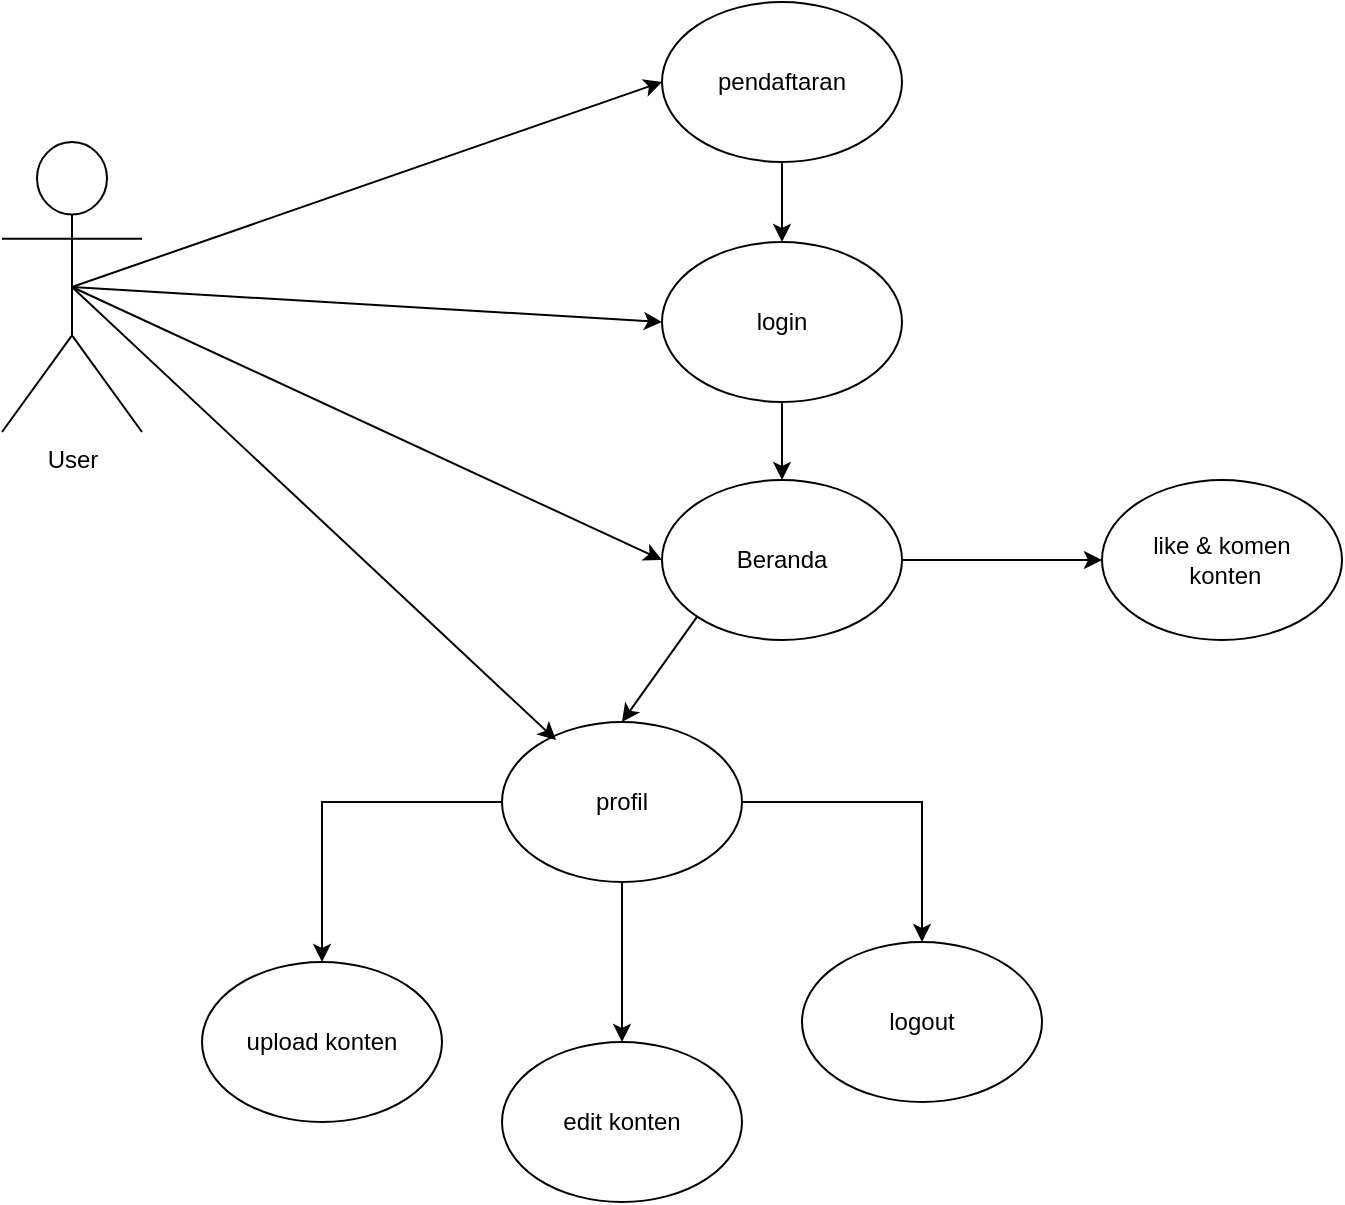 <mxfile version="24.8.3">
  <diagram name="Page-1" id="2_tJVQXwq3GTbwz6MRom">
    <mxGraphModel dx="872" dy="515" grid="1" gridSize="10" guides="1" tooltips="1" connect="1" arrows="1" fold="1" page="1" pageScale="1" pageWidth="850" pageHeight="1100" math="0" shadow="0">
      <root>
        <mxCell id="0" />
        <mxCell id="1" parent="0" />
        <mxCell id="jKlAn6BtMbB2ytrz09Xb-23" style="edgeStyle=orthogonalEdgeStyle;rounded=0;orthogonalLoop=1;jettySize=auto;html=1;exitX=0.5;exitY=1;exitDx=0;exitDy=0;entryX=0.5;entryY=0;entryDx=0;entryDy=0;" edge="1" parent="1" source="jKlAn6BtMbB2ytrz09Xb-1" target="jKlAn6BtMbB2ytrz09Xb-2">
          <mxGeometry relative="1" as="geometry" />
        </mxCell>
        <mxCell id="jKlAn6BtMbB2ytrz09Xb-1" value="pendaftaran" style="ellipse;whiteSpace=wrap;html=1;" vertex="1" parent="1">
          <mxGeometry x="340" y="80" width="120" height="80" as="geometry" />
        </mxCell>
        <mxCell id="jKlAn6BtMbB2ytrz09Xb-24" style="edgeStyle=orthogonalEdgeStyle;rounded=0;orthogonalLoop=1;jettySize=auto;html=1;exitX=0.5;exitY=1;exitDx=0;exitDy=0;entryX=0.5;entryY=0;entryDx=0;entryDy=0;" edge="1" parent="1" source="jKlAn6BtMbB2ytrz09Xb-2" target="jKlAn6BtMbB2ytrz09Xb-3">
          <mxGeometry relative="1" as="geometry" />
        </mxCell>
        <mxCell id="jKlAn6BtMbB2ytrz09Xb-2" value="login" style="ellipse;whiteSpace=wrap;html=1;" vertex="1" parent="1">
          <mxGeometry x="340" y="200" width="120" height="80" as="geometry" />
        </mxCell>
        <mxCell id="jKlAn6BtMbB2ytrz09Xb-25" style="edgeStyle=orthogonalEdgeStyle;rounded=0;orthogonalLoop=1;jettySize=auto;html=1;exitX=1;exitY=0.5;exitDx=0;exitDy=0;entryX=0;entryY=0.5;entryDx=0;entryDy=0;" edge="1" parent="1" source="jKlAn6BtMbB2ytrz09Xb-3" target="jKlAn6BtMbB2ytrz09Xb-8">
          <mxGeometry relative="1" as="geometry" />
        </mxCell>
        <mxCell id="jKlAn6BtMbB2ytrz09Xb-3" value="Beranda" style="ellipse;whiteSpace=wrap;html=1;" vertex="1" parent="1">
          <mxGeometry x="340" y="319" width="120" height="80" as="geometry" />
        </mxCell>
        <mxCell id="jKlAn6BtMbB2ytrz09Xb-4" style="edgeStyle=orthogonalEdgeStyle;rounded=0;orthogonalLoop=1;jettySize=auto;html=1;exitX=0.5;exitY=1;exitDx=0;exitDy=0;" edge="1" parent="1" source="jKlAn6BtMbB2ytrz09Xb-1" target="jKlAn6BtMbB2ytrz09Xb-1">
          <mxGeometry relative="1" as="geometry" />
        </mxCell>
        <mxCell id="jKlAn6BtMbB2ytrz09Xb-8" value="like &amp;amp; komen&lt;div&gt;&amp;nbsp;konten&lt;/div&gt;" style="ellipse;whiteSpace=wrap;html=1;" vertex="1" parent="1">
          <mxGeometry x="560" y="319" width="120" height="80" as="geometry" />
        </mxCell>
        <mxCell id="jKlAn6BtMbB2ytrz09Xb-30" style="edgeStyle=orthogonalEdgeStyle;rounded=0;orthogonalLoop=1;jettySize=auto;html=1;exitX=0.5;exitY=1;exitDx=0;exitDy=0;entryX=0.5;entryY=0;entryDx=0;entryDy=0;" edge="1" parent="1" source="jKlAn6BtMbB2ytrz09Xb-9" target="jKlAn6BtMbB2ytrz09Xb-13">
          <mxGeometry relative="1" as="geometry" />
        </mxCell>
        <mxCell id="jKlAn6BtMbB2ytrz09Xb-31" style="edgeStyle=orthogonalEdgeStyle;rounded=0;orthogonalLoop=1;jettySize=auto;html=1;exitX=1;exitY=0.5;exitDx=0;exitDy=0;entryX=0.5;entryY=0;entryDx=0;entryDy=0;" edge="1" parent="1" source="jKlAn6BtMbB2ytrz09Xb-9" target="jKlAn6BtMbB2ytrz09Xb-15">
          <mxGeometry relative="1" as="geometry" />
        </mxCell>
        <mxCell id="jKlAn6BtMbB2ytrz09Xb-32" style="edgeStyle=orthogonalEdgeStyle;rounded=0;orthogonalLoop=1;jettySize=auto;html=1;exitX=0;exitY=0.5;exitDx=0;exitDy=0;entryX=0.5;entryY=0;entryDx=0;entryDy=0;" edge="1" parent="1" source="jKlAn6BtMbB2ytrz09Xb-9" target="jKlAn6BtMbB2ytrz09Xb-14">
          <mxGeometry relative="1" as="geometry" />
        </mxCell>
        <mxCell id="jKlAn6BtMbB2ytrz09Xb-9" value="profil" style="ellipse;whiteSpace=wrap;html=1;" vertex="1" parent="1">
          <mxGeometry x="260" y="440" width="120" height="80" as="geometry" />
        </mxCell>
        <mxCell id="jKlAn6BtMbB2ytrz09Xb-12" value="User" style="shape=umlActor;verticalLabelPosition=bottom;verticalAlign=top;html=1;outlineConnect=0;" vertex="1" parent="1">
          <mxGeometry x="10" y="150" width="70" height="145" as="geometry" />
        </mxCell>
        <mxCell id="jKlAn6BtMbB2ytrz09Xb-13" value="edit konten" style="ellipse;whiteSpace=wrap;html=1;" vertex="1" parent="1">
          <mxGeometry x="260" y="600" width="120" height="80" as="geometry" />
        </mxCell>
        <mxCell id="jKlAn6BtMbB2ytrz09Xb-14" value="upload konten" style="ellipse;whiteSpace=wrap;html=1;" vertex="1" parent="1">
          <mxGeometry x="110" y="560" width="120" height="80" as="geometry" />
        </mxCell>
        <mxCell id="jKlAn6BtMbB2ytrz09Xb-15" value="logout" style="ellipse;whiteSpace=wrap;html=1;" vertex="1" parent="1">
          <mxGeometry x="410" y="550" width="120" height="80" as="geometry" />
        </mxCell>
        <mxCell id="jKlAn6BtMbB2ytrz09Xb-27" value="" style="endArrow=classic;html=1;rounded=0;exitX=0;exitY=1;exitDx=0;exitDy=0;entryX=0.5;entryY=0;entryDx=0;entryDy=0;" edge="1" parent="1" source="jKlAn6BtMbB2ytrz09Xb-3" target="jKlAn6BtMbB2ytrz09Xb-9">
          <mxGeometry width="50" height="50" relative="1" as="geometry">
            <mxPoint x="290" y="420" as="sourcePoint" />
            <mxPoint x="330" y="430" as="targetPoint" />
          </mxGeometry>
        </mxCell>
        <mxCell id="jKlAn6BtMbB2ytrz09Xb-38" value="" style="endArrow=classic;html=1;rounded=0;exitX=0.5;exitY=0.5;exitDx=0;exitDy=0;exitPerimeter=0;entryX=0;entryY=0.5;entryDx=0;entryDy=0;" edge="1" parent="1" source="jKlAn6BtMbB2ytrz09Xb-12" target="jKlAn6BtMbB2ytrz09Xb-1">
          <mxGeometry width="50" height="50" relative="1" as="geometry">
            <mxPoint x="140" y="180" as="sourcePoint" />
            <mxPoint x="190" y="130" as="targetPoint" />
          </mxGeometry>
        </mxCell>
        <mxCell id="jKlAn6BtMbB2ytrz09Xb-39" value="" style="endArrow=classic;html=1;rounded=0;exitX=0.5;exitY=0.5;exitDx=0;exitDy=0;exitPerimeter=0;entryX=0;entryY=0.5;entryDx=0;entryDy=0;" edge="1" parent="1" source="jKlAn6BtMbB2ytrz09Xb-12" target="jKlAn6BtMbB2ytrz09Xb-2">
          <mxGeometry width="50" height="50" relative="1" as="geometry">
            <mxPoint x="200" y="230" as="sourcePoint" />
            <mxPoint x="270" y="215" as="targetPoint" />
          </mxGeometry>
        </mxCell>
        <mxCell id="jKlAn6BtMbB2ytrz09Xb-40" value="" style="endArrow=classic;html=1;rounded=0;exitX=0.5;exitY=0.5;exitDx=0;exitDy=0;exitPerimeter=0;entryX=0;entryY=0.5;entryDx=0;entryDy=0;" edge="1" parent="1" source="jKlAn6BtMbB2ytrz09Xb-12" target="jKlAn6BtMbB2ytrz09Xb-3">
          <mxGeometry width="50" height="50" relative="1" as="geometry">
            <mxPoint x="180" y="310" as="sourcePoint" />
            <mxPoint x="230" y="260" as="targetPoint" />
          </mxGeometry>
        </mxCell>
        <mxCell id="jKlAn6BtMbB2ytrz09Xb-41" value="" style="endArrow=classic;html=1;rounded=0;entryX=0.225;entryY=0.113;entryDx=0;entryDy=0;entryPerimeter=0;exitX=0.5;exitY=0.5;exitDx=0;exitDy=0;exitPerimeter=0;" edge="1" parent="1" source="jKlAn6BtMbB2ytrz09Xb-12" target="jKlAn6BtMbB2ytrz09Xb-9">
          <mxGeometry width="50" height="50" relative="1" as="geometry">
            <mxPoint x="210" y="384" as="sourcePoint" />
            <mxPoint x="260" y="334" as="targetPoint" />
          </mxGeometry>
        </mxCell>
      </root>
    </mxGraphModel>
  </diagram>
</mxfile>
